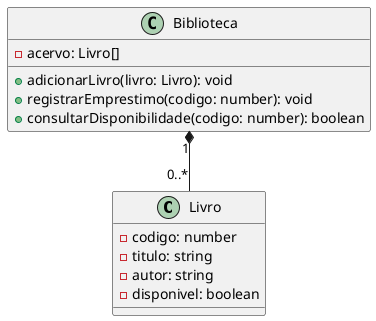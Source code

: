 @startuml SistemaBiblioteca
class Livro {
    - codigo: number
    - titulo: string
    - autor: string
    - disponivel: boolean
}

class Biblioteca {
    - acervo: Livro[]
    + adicionarLivro(livro: Livro): void
    + registrarEmprestimo(codigo: number): void
    + consultarDisponibilidade(codigo: number): boolean
}

Biblioteca "1" *-- "0..*" Livro
@enduml
